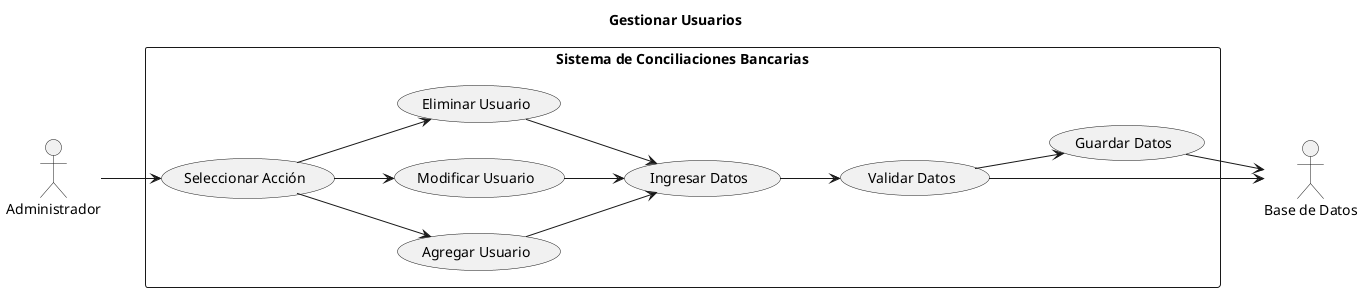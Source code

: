 @startuml GestionarUsuarios
title Gestionar Usuarios
left to right direction

actor Administrador as admin
actor "Base de Datos" as db

rectangle "Sistema de Conciliaciones Bancarias" {
    admin --> (Seleccionar Acción)

    (Seleccionar Acción) --> (Agregar Usuario) 
    (Seleccionar Acción) --> (Modificar Usuario) 
    (Seleccionar Acción) --> (Eliminar Usuario) 

    (Agregar Usuario) --> (Ingresar Datos) 
    (Modificar Usuario) --> (Ingresar Datos) 
    (Eliminar Usuario) --> (Ingresar Datos) 

    (Ingresar Datos) --> (Validar Datos) 
    (Validar Datos) --> (Guardar Datos) 
    (Validar Datos) --> db
    (Guardar Datos) --> db
}

@enduml

